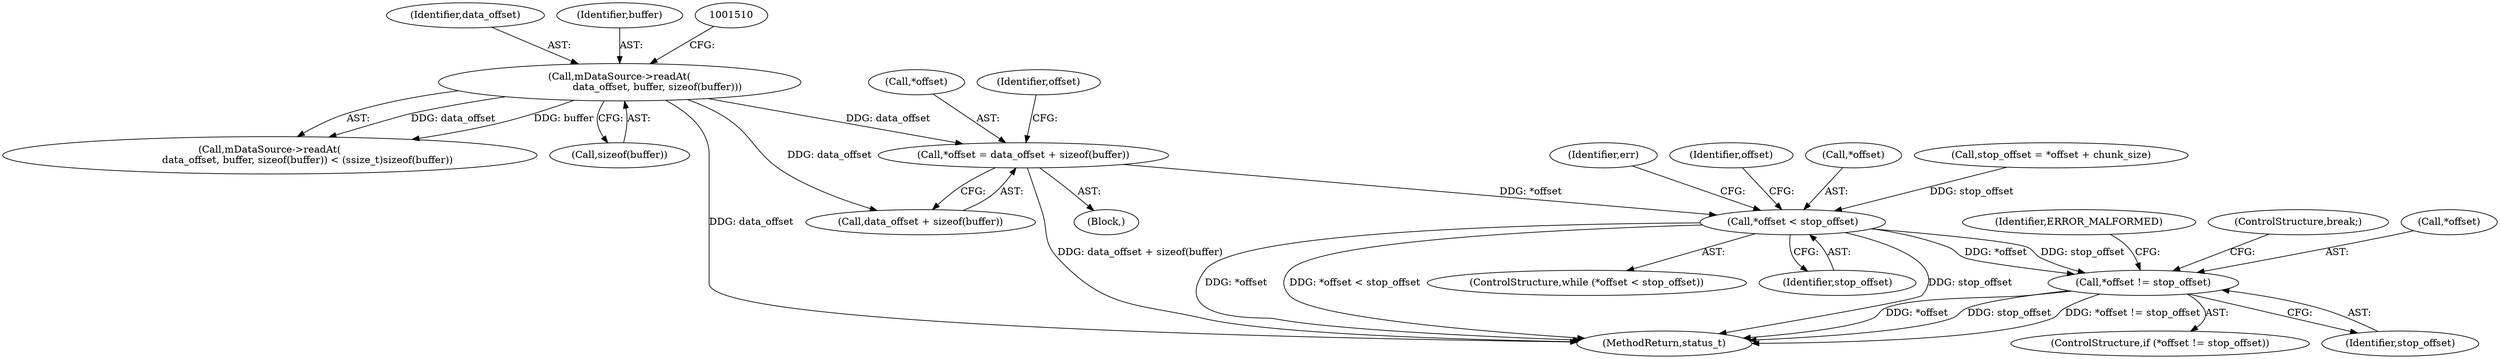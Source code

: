 digraph "0_Android_463a6f807e187828442949d1924e143cf07778c6@API" {
"1001588" [label="(Call,*offset = data_offset + sizeof(buffer))"];
"1001504" [label="(Call,mDataSource->readAt(\n                        data_offset, buffer, sizeof(buffer)))"];
"1001596" [label="(Call,*offset < stop_offset)"];
"1001617" [label="(Call,*offset != stop_offset)"];
"1001490" [label="(Block,)"];
"1001603" [label="(Identifier,err)"];
"1001505" [label="(Identifier,data_offset)"];
"1001506" [label="(Identifier,buffer)"];
"1001619" [label="(Identifier,offset)"];
"1001623" [label="(Identifier,ERROR_MALFORMED)"];
"1001591" [label="(Call,data_offset + sizeof(buffer))"];
"1001503" [label="(Call,mDataSource->readAt(\n                        data_offset, buffer, sizeof(buffer)) < (ssize_t)sizeof(buffer))"];
"1001597" [label="(Call,*offset)"];
"1001507" [label="(Call,sizeof(buffer))"];
"1001599" [label="(Identifier,stop_offset)"];
"1001617" [label="(Call,*offset != stop_offset)"];
"1001589" [label="(Call,*offset)"];
"1001504" [label="(Call,mDataSource->readAt(\n                        data_offset, buffer, sizeof(buffer)))"];
"1001596" [label="(Call,*offset < stop_offset)"];
"1001624" [label="(ControlStructure,break;)"];
"1001582" [label="(Call,stop_offset = *offset + chunk_size)"];
"1001618" [label="(Call,*offset)"];
"1001616" [label="(ControlStructure,if (*offset != stop_offset))"];
"1001588" [label="(Call,*offset = data_offset + sizeof(buffer))"];
"1001598" [label="(Identifier,offset)"];
"1001620" [label="(Identifier,stop_offset)"];
"1002918" [label="(MethodReturn,status_t)"];
"1001595" [label="(ControlStructure,while (*offset < stop_offset))"];
"1001588" -> "1001490"  [label="AST: "];
"1001588" -> "1001591"  [label="CFG: "];
"1001589" -> "1001588"  [label="AST: "];
"1001591" -> "1001588"  [label="AST: "];
"1001598" -> "1001588"  [label="CFG: "];
"1001588" -> "1002918"  [label="DDG: data_offset + sizeof(buffer)"];
"1001504" -> "1001588"  [label="DDG: data_offset"];
"1001588" -> "1001596"  [label="DDG: *offset"];
"1001504" -> "1001503"  [label="AST: "];
"1001504" -> "1001507"  [label="CFG: "];
"1001505" -> "1001504"  [label="AST: "];
"1001506" -> "1001504"  [label="AST: "];
"1001507" -> "1001504"  [label="AST: "];
"1001510" -> "1001504"  [label="CFG: "];
"1001504" -> "1002918"  [label="DDG: data_offset"];
"1001504" -> "1001503"  [label="DDG: data_offset"];
"1001504" -> "1001503"  [label="DDG: buffer"];
"1001504" -> "1001591"  [label="DDG: data_offset"];
"1001596" -> "1001595"  [label="AST: "];
"1001596" -> "1001599"  [label="CFG: "];
"1001597" -> "1001596"  [label="AST: "];
"1001599" -> "1001596"  [label="AST: "];
"1001603" -> "1001596"  [label="CFG: "];
"1001619" -> "1001596"  [label="CFG: "];
"1001596" -> "1002918"  [label="DDG: stop_offset"];
"1001596" -> "1002918"  [label="DDG: *offset"];
"1001596" -> "1002918"  [label="DDG: *offset < stop_offset"];
"1001582" -> "1001596"  [label="DDG: stop_offset"];
"1001596" -> "1001617"  [label="DDG: *offset"];
"1001596" -> "1001617"  [label="DDG: stop_offset"];
"1001617" -> "1001616"  [label="AST: "];
"1001617" -> "1001620"  [label="CFG: "];
"1001618" -> "1001617"  [label="AST: "];
"1001620" -> "1001617"  [label="AST: "];
"1001623" -> "1001617"  [label="CFG: "];
"1001624" -> "1001617"  [label="CFG: "];
"1001617" -> "1002918"  [label="DDG: stop_offset"];
"1001617" -> "1002918"  [label="DDG: *offset != stop_offset"];
"1001617" -> "1002918"  [label="DDG: *offset"];
}
